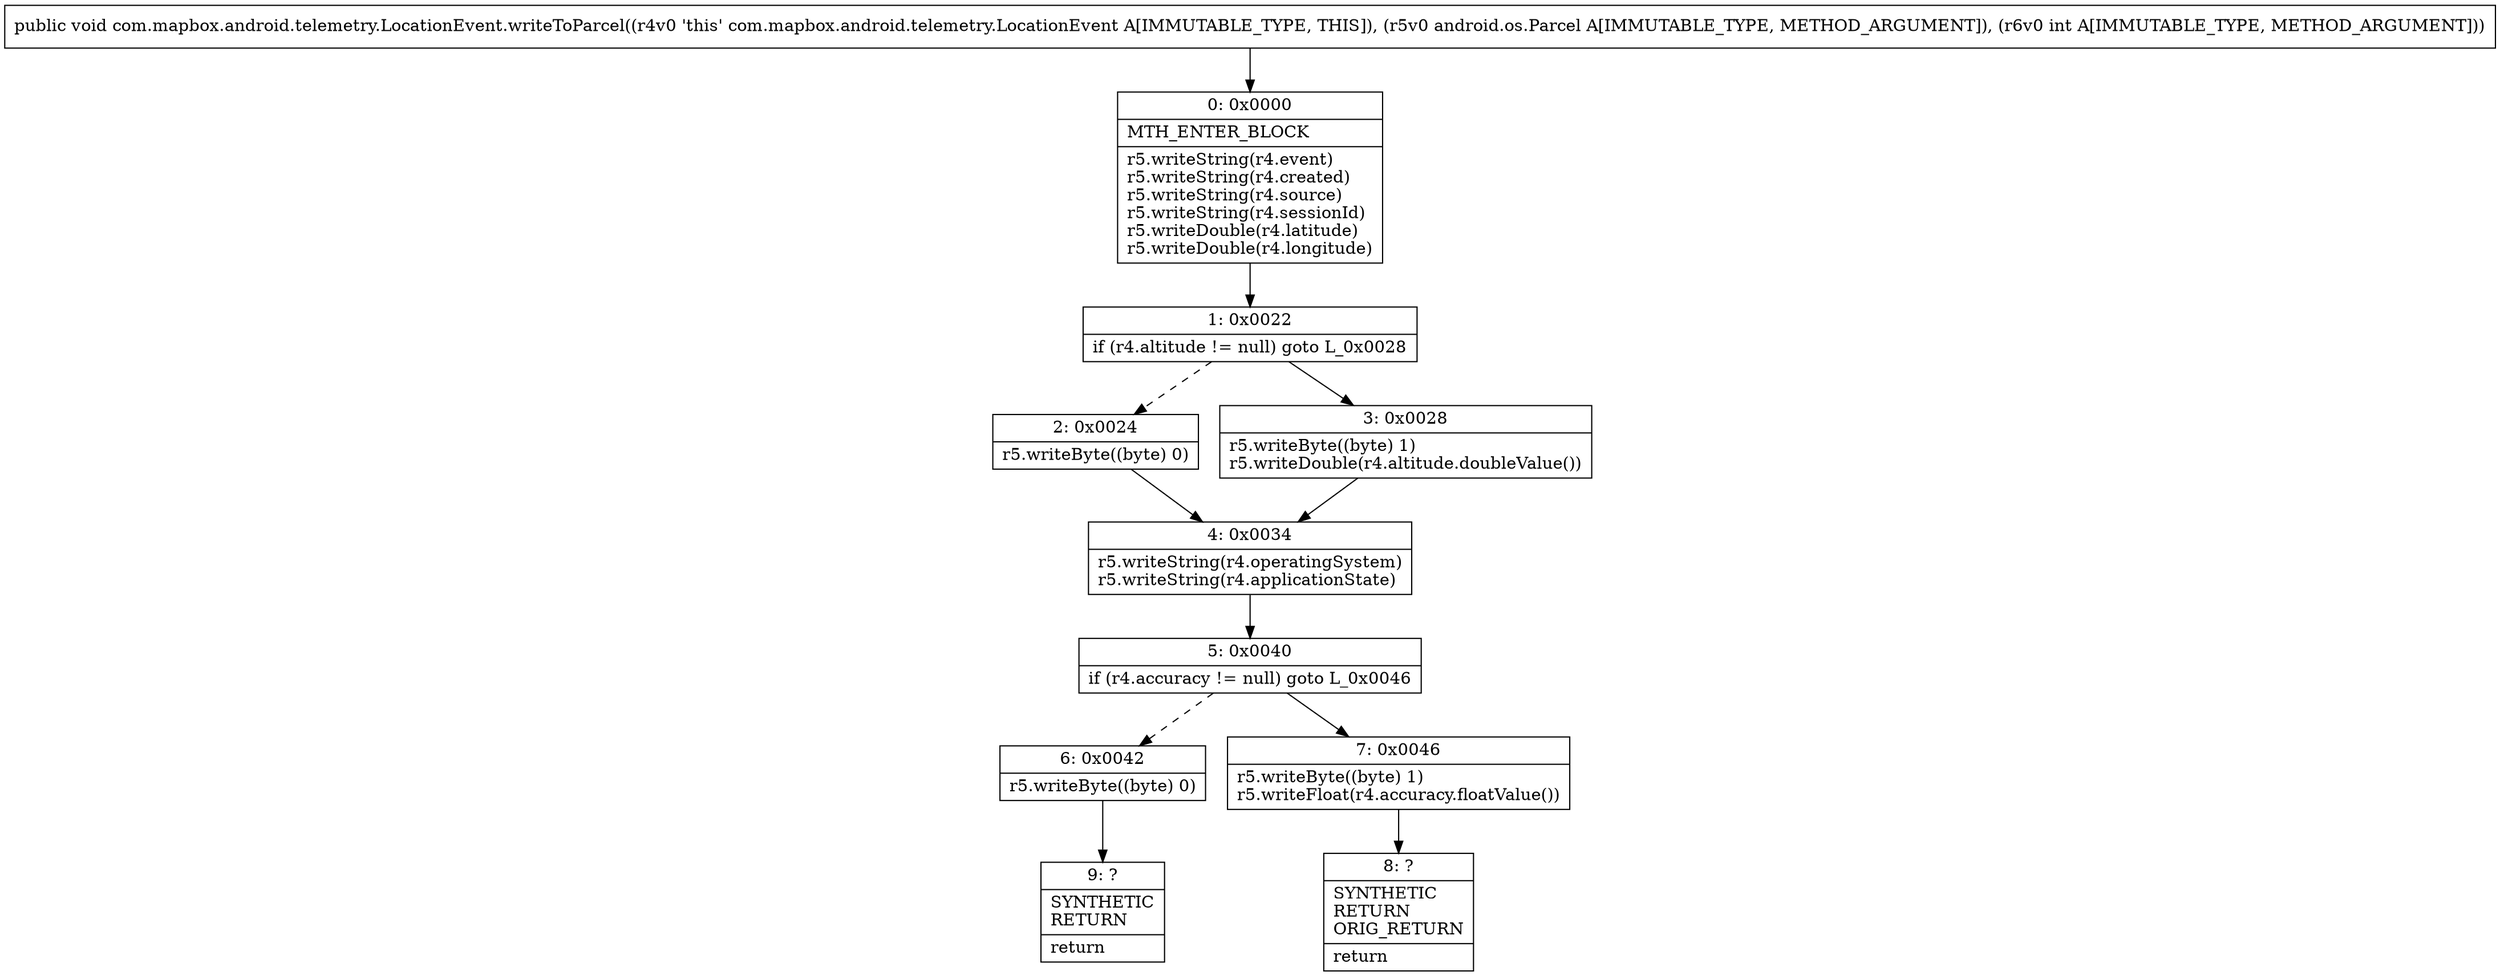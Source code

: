 digraph "CFG forcom.mapbox.android.telemetry.LocationEvent.writeToParcel(Landroid\/os\/Parcel;I)V" {
Node_0 [shape=record,label="{0\:\ 0x0000|MTH_ENTER_BLOCK\l|r5.writeString(r4.event)\lr5.writeString(r4.created)\lr5.writeString(r4.source)\lr5.writeString(r4.sessionId)\lr5.writeDouble(r4.latitude)\lr5.writeDouble(r4.longitude)\l}"];
Node_1 [shape=record,label="{1\:\ 0x0022|if (r4.altitude != null) goto L_0x0028\l}"];
Node_2 [shape=record,label="{2\:\ 0x0024|r5.writeByte((byte) 0)\l}"];
Node_3 [shape=record,label="{3\:\ 0x0028|r5.writeByte((byte) 1)\lr5.writeDouble(r4.altitude.doubleValue())\l}"];
Node_4 [shape=record,label="{4\:\ 0x0034|r5.writeString(r4.operatingSystem)\lr5.writeString(r4.applicationState)\l}"];
Node_5 [shape=record,label="{5\:\ 0x0040|if (r4.accuracy != null) goto L_0x0046\l}"];
Node_6 [shape=record,label="{6\:\ 0x0042|r5.writeByte((byte) 0)\l}"];
Node_7 [shape=record,label="{7\:\ 0x0046|r5.writeByte((byte) 1)\lr5.writeFloat(r4.accuracy.floatValue())\l}"];
Node_8 [shape=record,label="{8\:\ ?|SYNTHETIC\lRETURN\lORIG_RETURN\l|return\l}"];
Node_9 [shape=record,label="{9\:\ ?|SYNTHETIC\lRETURN\l|return\l}"];
MethodNode[shape=record,label="{public void com.mapbox.android.telemetry.LocationEvent.writeToParcel((r4v0 'this' com.mapbox.android.telemetry.LocationEvent A[IMMUTABLE_TYPE, THIS]), (r5v0 android.os.Parcel A[IMMUTABLE_TYPE, METHOD_ARGUMENT]), (r6v0 int A[IMMUTABLE_TYPE, METHOD_ARGUMENT])) }"];
MethodNode -> Node_0;
Node_0 -> Node_1;
Node_1 -> Node_2[style=dashed];
Node_1 -> Node_3;
Node_2 -> Node_4;
Node_3 -> Node_4;
Node_4 -> Node_5;
Node_5 -> Node_6[style=dashed];
Node_5 -> Node_7;
Node_6 -> Node_9;
Node_7 -> Node_8;
}

